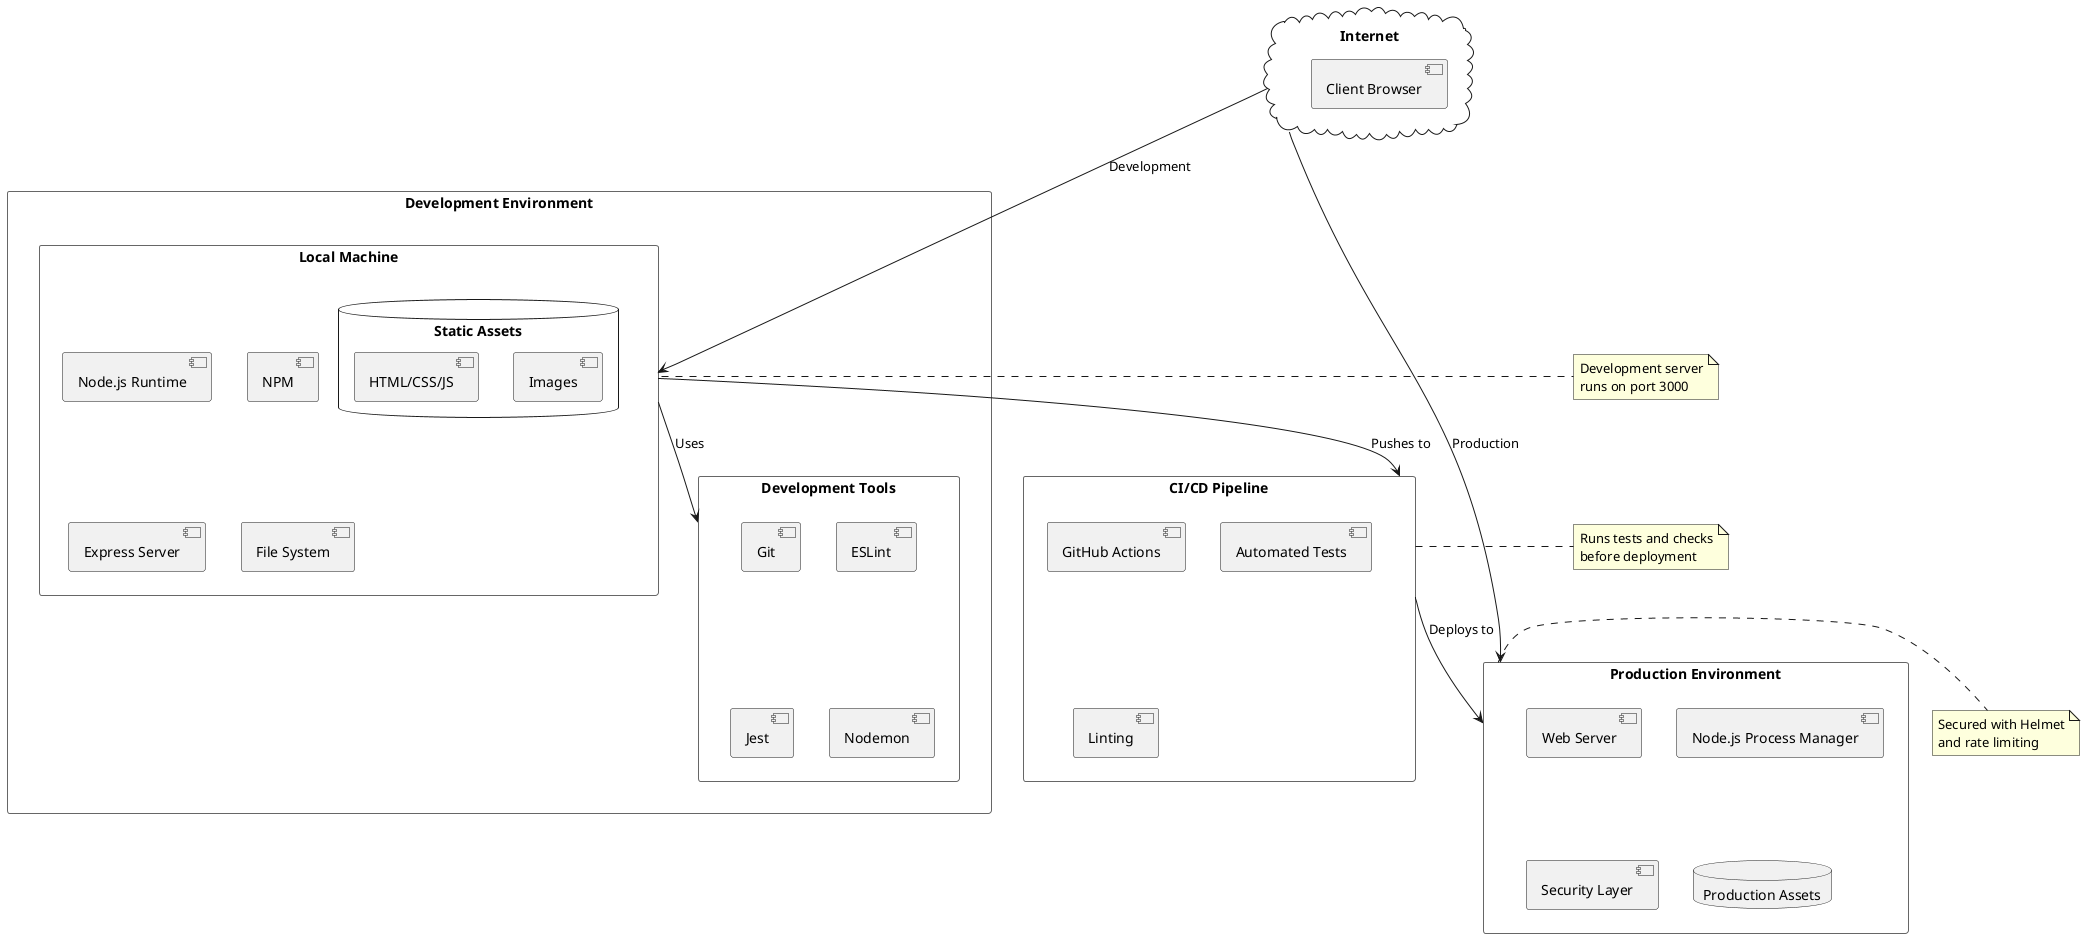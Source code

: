@startuml Personal Website Infrastructure Diagram

!define RECTANGLE class

skinparam rectangle {
    BackgroundColor White
    BorderColor #666666
}

cloud "Internet" as internet {
    [Client Browser]
}

rectangle "Development Environment" as dev {
    rectangle "Local Machine" as local {
        [Node.js Runtime]
        [NPM]
        [Express Server]
        [File System]
        
        database "Static Assets" as assets {
            [Images]
            [HTML/CSS/JS]
        }
    }
    
    rectangle "Development Tools" as tools {
        [Git]
        [ESLint]
        [Jest]
        [Nodemon]
    }
}

rectangle "CI/CD Pipeline" as cicd {
    [GitHub Actions]
    [Automated Tests]
    [Linting]
}

rectangle "Production Environment" as prod {
    [Web Server]
    [Node.js Process Manager]
    [Security Layer]
    database "Production Assets"
}

internet --> local : Development
internet --> prod : Production
local --> tools : Uses
local --> cicd : Pushes to
cicd --> prod : Deploys to

note right of local
  Development server
  runs on port 3000
end note

note right of prod
  Secured with Helmet
  and rate limiting
end note

note right of cicd
  Runs tests and checks
  before deployment
end note

@enduml
